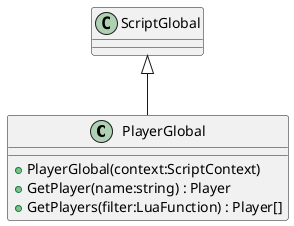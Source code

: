 @startuml
class PlayerGlobal {
    + PlayerGlobal(context:ScriptContext)
    + GetPlayer(name:string) : Player
    + GetPlayers(filter:LuaFunction) : Player[]
}
ScriptGlobal <|-- PlayerGlobal
@enduml
